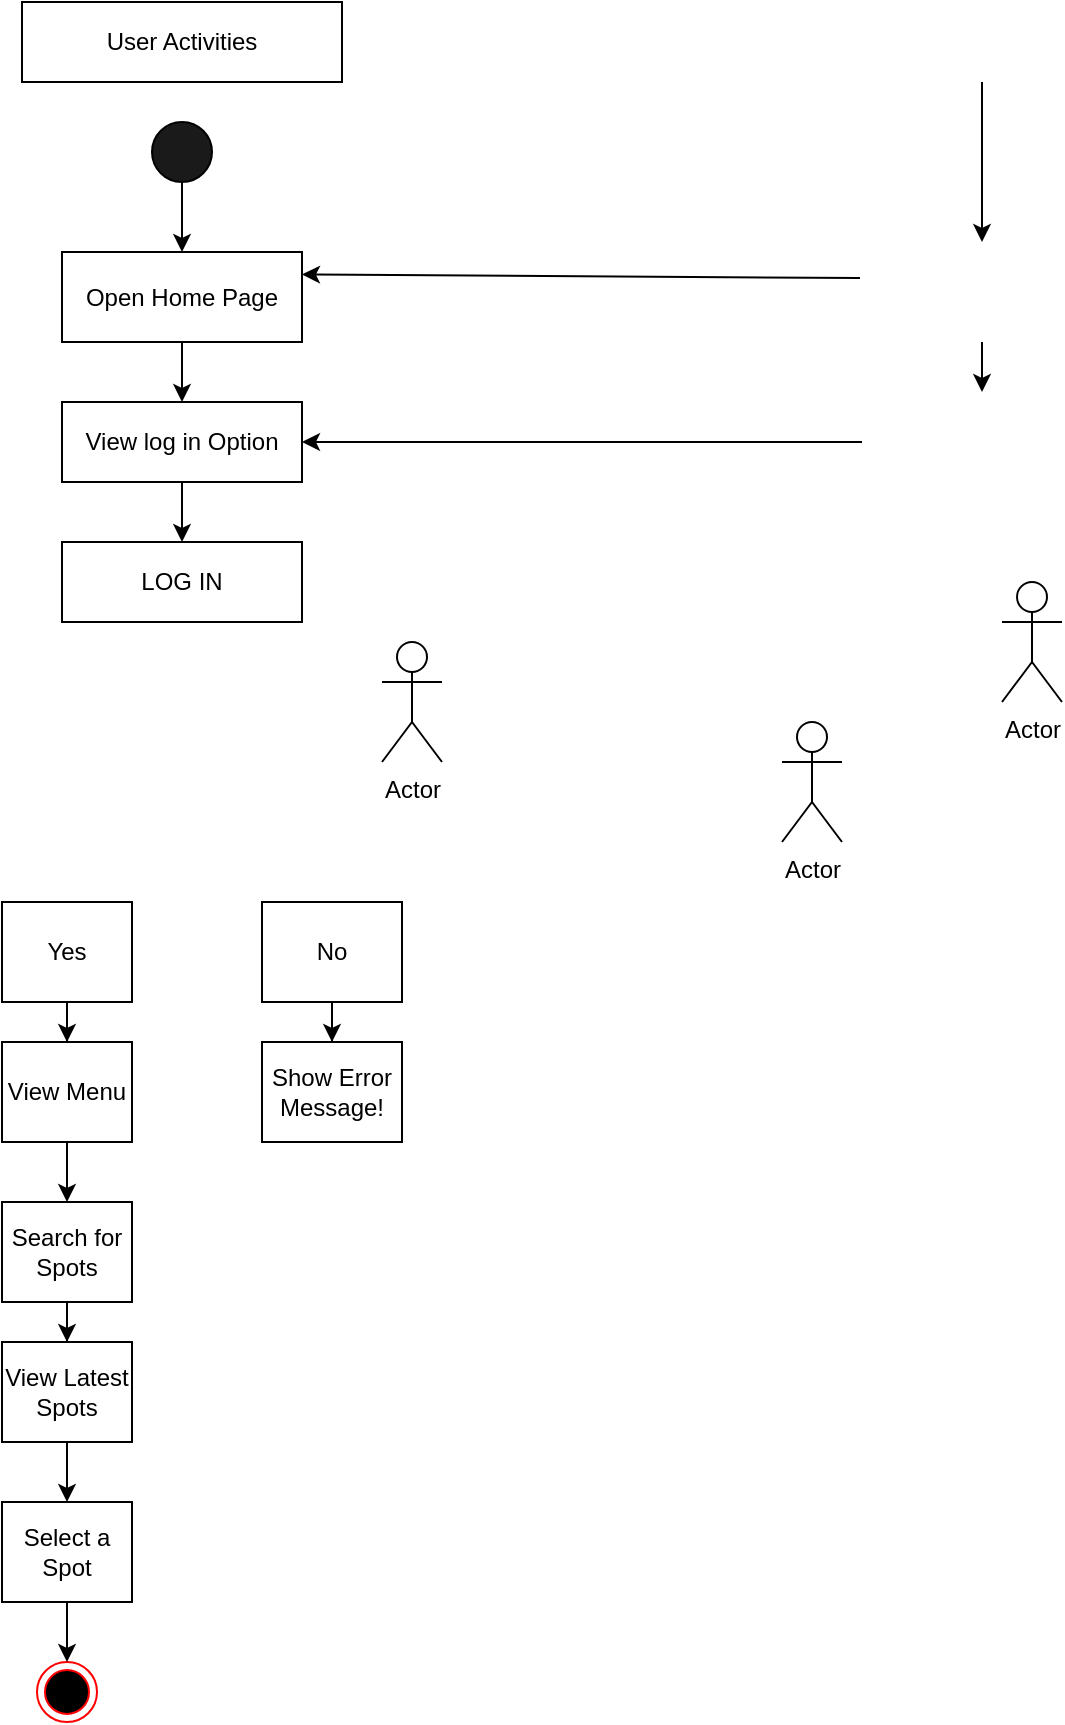 <mxfile version="24.7.17">
  <diagram name="Seite-1" id="BTphIldE6bbO_cXO-Jw7">
    <mxGraphModel dx="1674" dy="-1592" grid="1" gridSize="10" guides="1" tooltips="1" connect="1" arrows="1" fold="1" page="1" pageScale="1" pageWidth="827" pageHeight="1169" math="0" shadow="0">
      <root>
        <mxCell id="0" />
        <mxCell id="1" parent="0" />
        <mxCell id="W2C030SJba9mZZKaXuLO-89" value="User Activities" style="rounded=0;whiteSpace=wrap;html=1;" vertex="1" parent="1">
          <mxGeometry x="170" y="2780" width="160" height="40" as="geometry" />
        </mxCell>
        <mxCell id="W2C030SJba9mZZKaXuLO-90" value="" style="edgeStyle=orthogonalEdgeStyle;rounded=0;orthogonalLoop=1;jettySize=auto;html=1;" edge="1" parent="1">
          <mxGeometry relative="1" as="geometry">
            <Array as="points">
              <mxPoint x="650" y="2850" />
              <mxPoint x="650" y="2850" />
            </Array>
            <mxPoint x="650" y="2820" as="sourcePoint" />
            <mxPoint x="650" y="2900" as="targetPoint" />
          </mxGeometry>
        </mxCell>
        <mxCell id="W2C030SJba9mZZKaXuLO-91" value="" style="edgeStyle=orthogonalEdgeStyle;rounded=0;orthogonalLoop=1;jettySize=auto;html=1;" edge="1" parent="1" source="W2C030SJba9mZZKaXuLO-92" target="W2C030SJba9mZZKaXuLO-94">
          <mxGeometry relative="1" as="geometry" />
        </mxCell>
        <mxCell id="W2C030SJba9mZZKaXuLO-92" value="" style="ellipse;whiteSpace=wrap;html=1;aspect=fixed;fillColor=#1A1A1A;" vertex="1" parent="1">
          <mxGeometry x="235" y="2840" width="30" height="30" as="geometry" />
        </mxCell>
        <mxCell id="W2C030SJba9mZZKaXuLO-93" value="" style="edgeStyle=orthogonalEdgeStyle;rounded=0;orthogonalLoop=1;jettySize=auto;html=1;" edge="1" parent="1" source="W2C030SJba9mZZKaXuLO-94" target="W2C030SJba9mZZKaXuLO-96">
          <mxGeometry relative="1" as="geometry" />
        </mxCell>
        <mxCell id="W2C030SJba9mZZKaXuLO-94" value="Open Home Page" style="whiteSpace=wrap;html=1;" vertex="1" parent="1">
          <mxGeometry x="190" y="2905" width="120" height="45" as="geometry" />
        </mxCell>
        <mxCell id="W2C030SJba9mZZKaXuLO-95" value="" style="edgeStyle=orthogonalEdgeStyle;rounded=0;orthogonalLoop=1;jettySize=auto;html=1;" edge="1" parent="1" source="W2C030SJba9mZZKaXuLO-96" target="W2C030SJba9mZZKaXuLO-97">
          <mxGeometry relative="1" as="geometry" />
        </mxCell>
        <mxCell id="W2C030SJba9mZZKaXuLO-96" value="View log in Option" style="whiteSpace=wrap;html=1;" vertex="1" parent="1">
          <mxGeometry x="190" y="2980" width="120" height="40" as="geometry" />
        </mxCell>
        <mxCell id="W2C030SJba9mZZKaXuLO-97" value="LOG IN" style="whiteSpace=wrap;html=1;" vertex="1" parent="1">
          <mxGeometry x="190" y="3050" width="120" height="40" as="geometry" />
        </mxCell>
        <mxCell id="W2C030SJba9mZZKaXuLO-98" value="" style="edgeStyle=orthogonalEdgeStyle;rounded=0;orthogonalLoop=1;jettySize=auto;html=1;" edge="1" parent="1" source="W2C030SJba9mZZKaXuLO-99" target="W2C030SJba9mZZKaXuLO-103">
          <mxGeometry relative="1" as="geometry" />
        </mxCell>
        <mxCell id="W2C030SJba9mZZKaXuLO-99" value="No" style="whiteSpace=wrap;html=1;" vertex="1" parent="1">
          <mxGeometry x="290" y="3230" width="70" height="50" as="geometry" />
        </mxCell>
        <mxCell id="W2C030SJba9mZZKaXuLO-100" value="" style="edgeStyle=orthogonalEdgeStyle;rounded=0;orthogonalLoop=1;jettySize=auto;html=1;" edge="1" parent="1" source="W2C030SJba9mZZKaXuLO-101" target="W2C030SJba9mZZKaXuLO-102">
          <mxGeometry relative="1" as="geometry" />
        </mxCell>
        <mxCell id="W2C030SJba9mZZKaXuLO-101" value="Yes" style="whiteSpace=wrap;html=1;" vertex="1" parent="1">
          <mxGeometry x="160" y="3230" width="65" height="50" as="geometry" />
        </mxCell>
        <mxCell id="W2C030SJba9mZZKaXuLO-102" value="View Menu" style="whiteSpace=wrap;html=1;" vertex="1" parent="1">
          <mxGeometry x="160" y="3300" width="65" height="50" as="geometry" />
        </mxCell>
        <mxCell id="W2C030SJba9mZZKaXuLO-103" value="Show Error Message!" style="whiteSpace=wrap;html=1;" vertex="1" parent="1">
          <mxGeometry x="290" y="3300" width="70" height="50" as="geometry" />
        </mxCell>
        <mxCell id="W2C030SJba9mZZKaXuLO-104" value="" style="edgeStyle=orthogonalEdgeStyle;rounded=0;orthogonalLoop=1;jettySize=auto;html=1;" edge="1" parent="1" target="W2C030SJba9mZZKaXuLO-107">
          <mxGeometry relative="1" as="geometry">
            <mxPoint x="192.5" y="3430" as="sourcePoint" />
          </mxGeometry>
        </mxCell>
        <mxCell id="W2C030SJba9mZZKaXuLO-105" style="edgeStyle=orthogonalEdgeStyle;rounded=0;orthogonalLoop=1;jettySize=auto;html=1;exitX=0.5;exitY=1;exitDx=0;exitDy=0;" edge="1" parent="1">
          <mxGeometry relative="1" as="geometry">
            <mxPoint x="550" y="3150" as="sourcePoint" />
            <mxPoint x="550" y="3150" as="targetPoint" />
          </mxGeometry>
        </mxCell>
        <mxCell id="W2C030SJba9mZZKaXuLO-106" value="" style="edgeStyle=orthogonalEdgeStyle;rounded=0;orthogonalLoop=1;jettySize=auto;html=1;" edge="1" parent="1" source="W2C030SJba9mZZKaXuLO-107" target="W2C030SJba9mZZKaXuLO-109">
          <mxGeometry relative="1" as="geometry" />
        </mxCell>
        <mxCell id="W2C030SJba9mZZKaXuLO-107" value="Search for Spots" style="whiteSpace=wrap;html=1;" vertex="1" parent="1">
          <mxGeometry x="160" y="3380" width="65" height="50" as="geometry" />
        </mxCell>
        <mxCell id="W2C030SJba9mZZKaXuLO-108" value="" style="edgeStyle=orthogonalEdgeStyle;rounded=0;orthogonalLoop=1;jettySize=auto;html=1;" edge="1" parent="1" source="W2C030SJba9mZZKaXuLO-109" target="W2C030SJba9mZZKaXuLO-110">
          <mxGeometry relative="1" as="geometry" />
        </mxCell>
        <mxCell id="W2C030SJba9mZZKaXuLO-109" value="View Latest Spots" style="whiteSpace=wrap;html=1;" vertex="1" parent="1">
          <mxGeometry x="160" y="3450" width="65" height="50" as="geometry" />
        </mxCell>
        <mxCell id="W2C030SJba9mZZKaXuLO-110" value="Select a Spot" style="whiteSpace=wrap;html=1;" vertex="1" parent="1">
          <mxGeometry x="160" y="3530" width="65" height="50" as="geometry" />
        </mxCell>
        <mxCell id="W2C030SJba9mZZKaXuLO-111" value="" style="ellipse;html=1;shape=endState;fillColor=#000000;strokeColor=#ff0000;" vertex="1" parent="1">
          <mxGeometry x="177.5" y="3610" width="30" height="30" as="geometry" />
        </mxCell>
        <mxCell id="W2C030SJba9mZZKaXuLO-112" value="" style="edgeStyle=orthogonalEdgeStyle;rounded=0;orthogonalLoop=1;jettySize=auto;html=1;" edge="1" parent="1">
          <mxGeometry relative="1" as="geometry">
            <mxPoint x="650" y="2950" as="sourcePoint" />
            <mxPoint x="650" y="2975" as="targetPoint" />
          </mxGeometry>
        </mxCell>
        <mxCell id="W2C030SJba9mZZKaXuLO-113" value="" style="endArrow=classic;html=1;rounded=0;entryX=1;entryY=0.25;entryDx=0;entryDy=0;exitX=-0.007;exitY=0.36;exitDx=0;exitDy=0;exitPerimeter=0;" edge="1" parent="1" target="W2C030SJba9mZZKaXuLO-94">
          <mxGeometry width="50" height="50" relative="1" as="geometry">
            <mxPoint x="589" y="2918" as="sourcePoint" />
            <mxPoint x="450" y="2990" as="targetPoint" />
          </mxGeometry>
        </mxCell>
        <mxCell id="W2C030SJba9mZZKaXuLO-114" value="" style="endArrow=classic;html=1;rounded=0;exitX=0;exitY=0.5;exitDx=0;exitDy=0;entryX=1;entryY=0.5;entryDx=0;entryDy=0;" edge="1" parent="1" target="W2C030SJba9mZZKaXuLO-96">
          <mxGeometry width="50" height="50" relative="1" as="geometry">
            <mxPoint x="590" y="3000" as="sourcePoint" />
            <mxPoint x="450" y="2990" as="targetPoint" />
          </mxGeometry>
        </mxCell>
        <mxCell id="W2C030SJba9mZZKaXuLO-115" value="" style="endArrow=classic;html=1;rounded=0;exitX=0.5;exitY=1;exitDx=0;exitDy=0;entryX=0.5;entryY=0;entryDx=0;entryDy=0;" edge="1" parent="1" source="W2C030SJba9mZZKaXuLO-102" target="W2C030SJba9mZZKaXuLO-107">
          <mxGeometry width="50" height="50" relative="1" as="geometry">
            <mxPoint x="260" y="3410" as="sourcePoint" />
            <mxPoint x="350" y="3410" as="targetPoint" />
          </mxGeometry>
        </mxCell>
        <mxCell id="W2C030SJba9mZZKaXuLO-116" value="" style="endArrow=classic;html=1;rounded=0;exitX=0.5;exitY=1;exitDx=0;exitDy=0;entryX=0.5;entryY=0;entryDx=0;entryDy=0;" edge="1" parent="1" source="W2C030SJba9mZZKaXuLO-110" target="W2C030SJba9mZZKaXuLO-111">
          <mxGeometry width="50" height="50" relative="1" as="geometry">
            <mxPoint x="20" y="3670" as="sourcePoint" />
            <mxPoint x="277.5" y="3610" as="targetPoint" />
          </mxGeometry>
        </mxCell>
        <mxCell id="W2C030SJba9mZZKaXuLO-117" value="Actor" style="shape=umlActor;verticalLabelPosition=bottom;verticalAlign=top;html=1;outlineConnect=0;" vertex="1" parent="1">
          <mxGeometry x="350" y="3100" width="30" height="60" as="geometry" />
        </mxCell>
        <mxCell id="W2C030SJba9mZZKaXuLO-120" value="Actor" style="shape=umlActor;verticalLabelPosition=bottom;verticalAlign=top;html=1;outlineConnect=0;" vertex="1" parent="1">
          <mxGeometry x="660" y="3070" width="30" height="60" as="geometry" />
        </mxCell>
        <mxCell id="W2C030SJba9mZZKaXuLO-121" value="Actor" style="shape=umlActor;verticalLabelPosition=bottom;verticalAlign=top;html=1;outlineConnect=0;" vertex="1" parent="1">
          <mxGeometry x="550" y="3140" width="30" height="60" as="geometry" />
        </mxCell>
      </root>
    </mxGraphModel>
  </diagram>
</mxfile>
